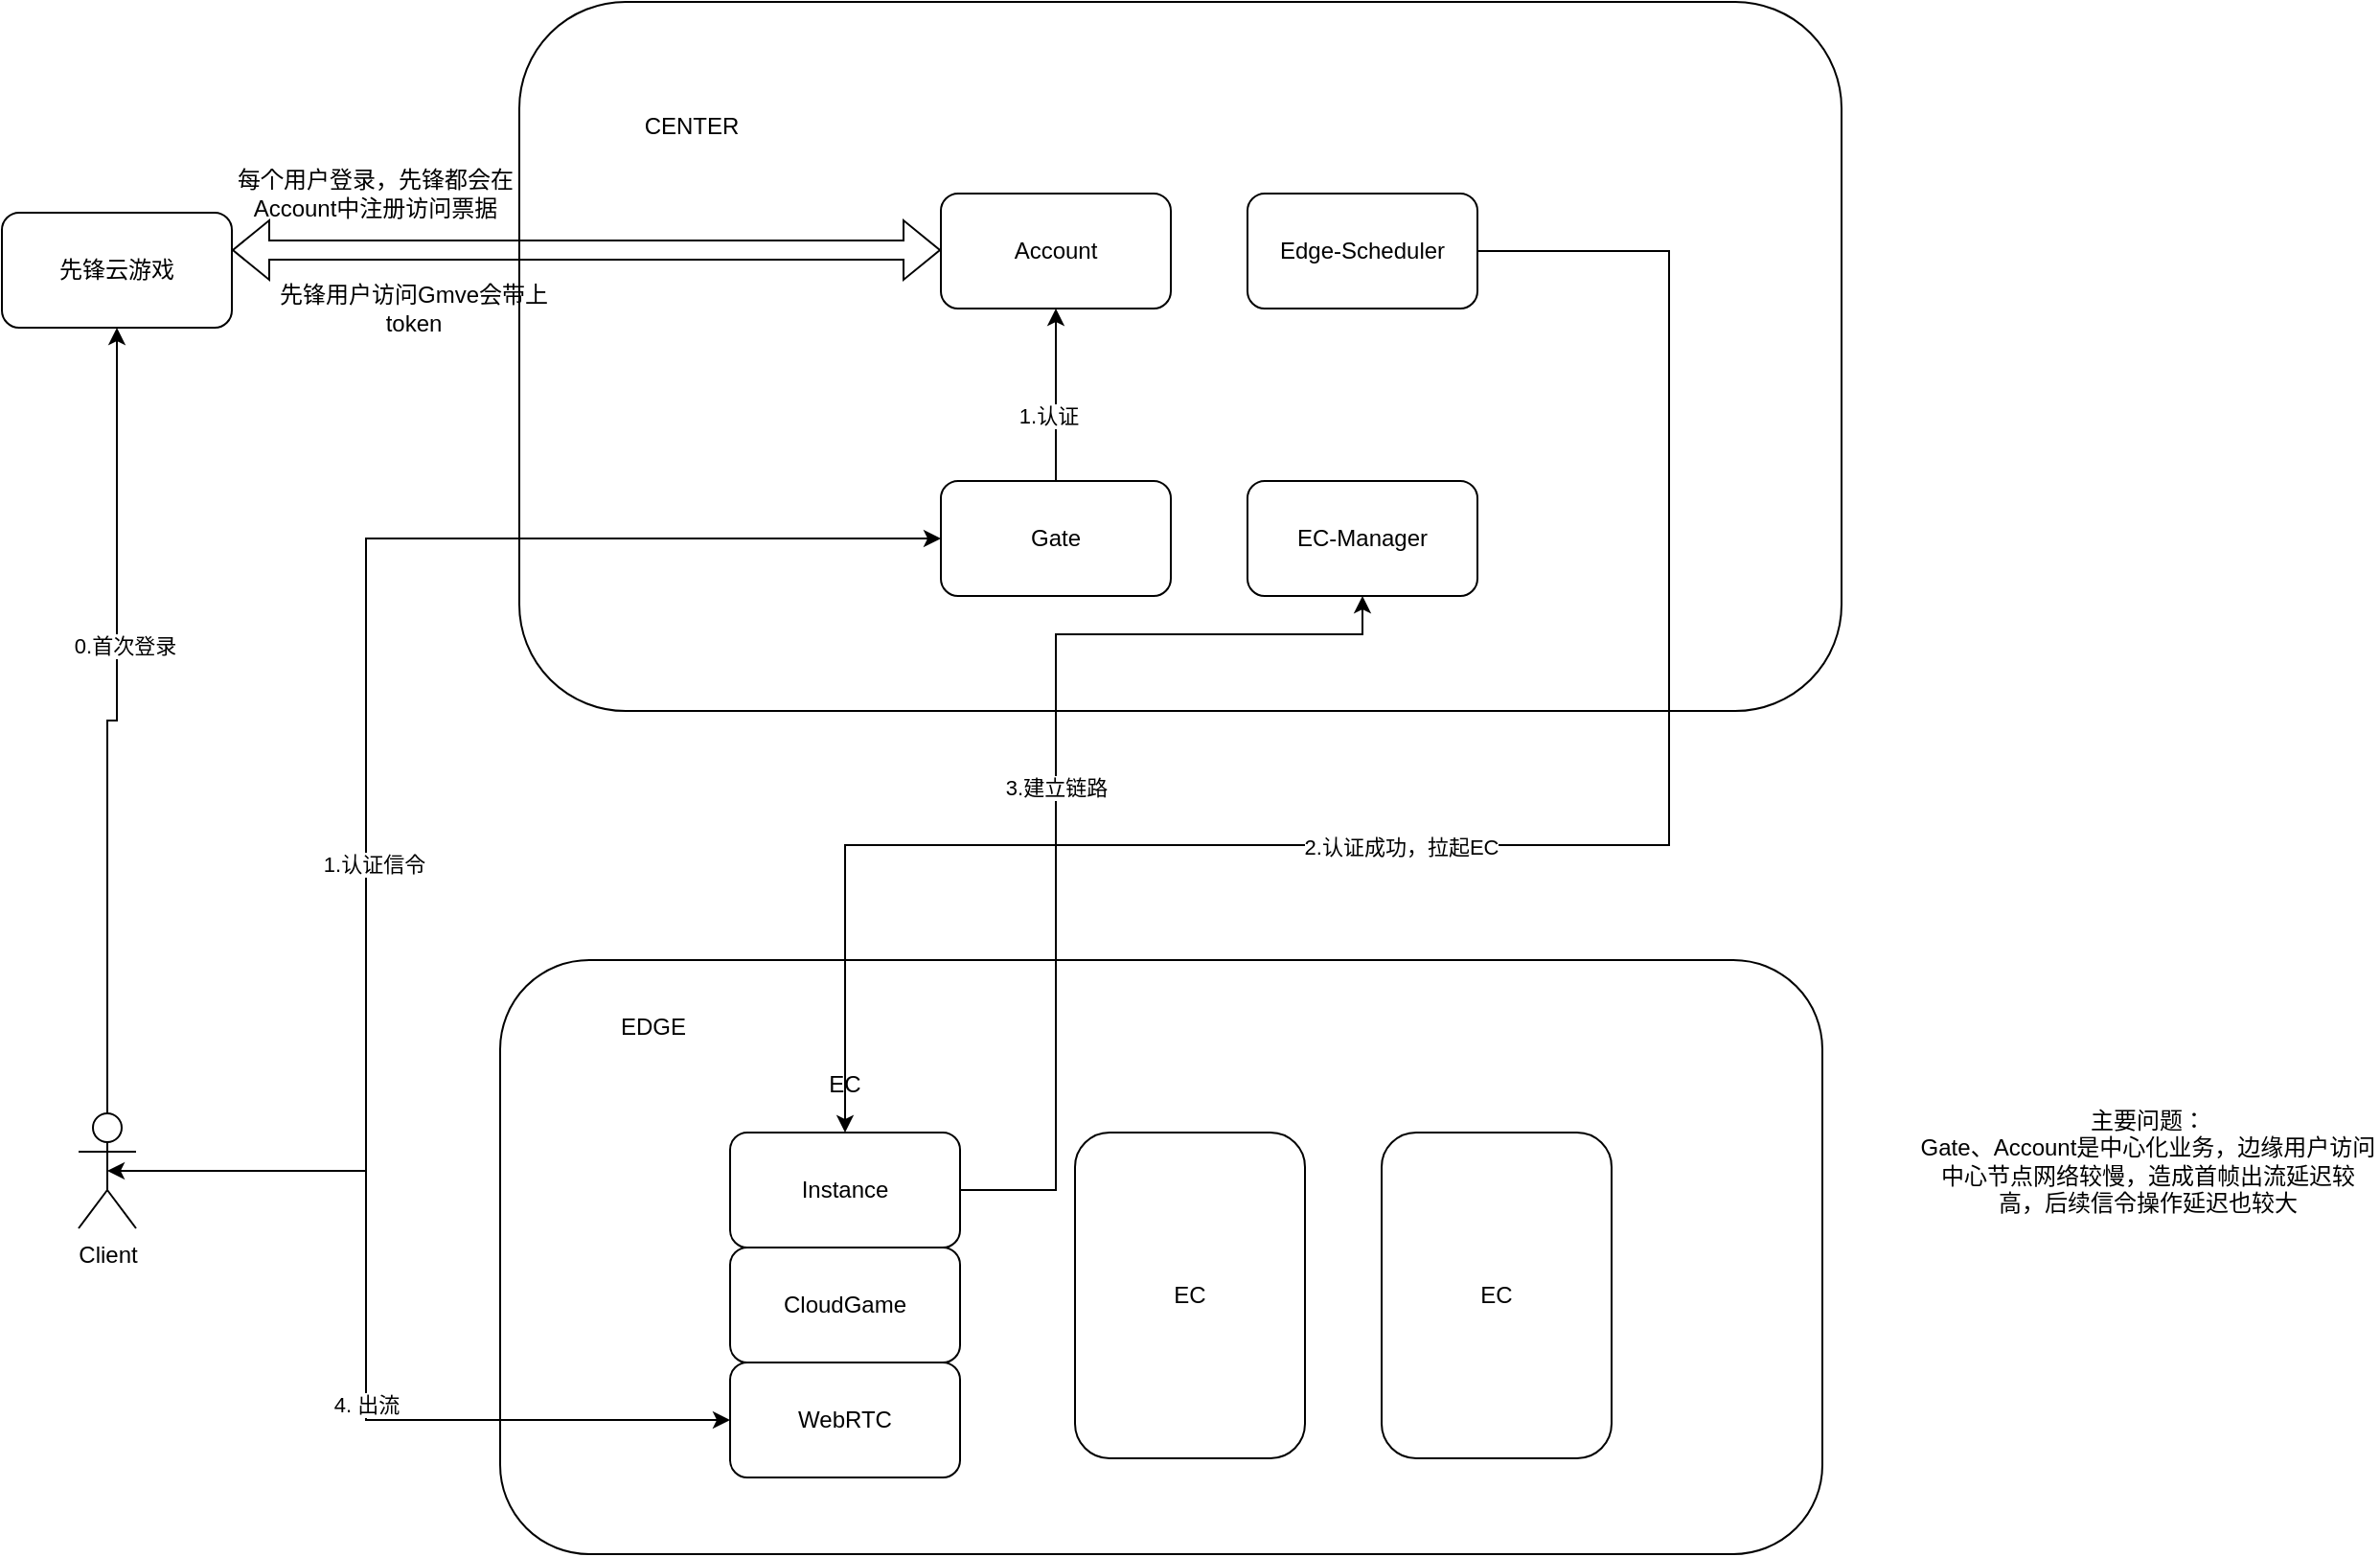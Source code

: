 <mxfile version="21.3.7" type="github">
  <diagram name="第 1 页" id="u9xsWpQFxnqnGb84cIbE">
    <mxGraphModel dx="1434" dy="700" grid="1" gridSize="10" guides="1" tooltips="1" connect="1" arrows="1" fold="1" page="1" pageScale="1" pageWidth="1654" pageHeight="1169" math="0" shadow="0">
      <root>
        <mxCell id="0" />
        <mxCell id="1" parent="0" />
        <mxCell id="U18qFELPGXhDUwl8TsIR-13" value="" style="rounded=1;whiteSpace=wrap;html=1;" vertex="1" parent="1">
          <mxGeometry x="300" y="650" width="690" height="310" as="geometry" />
        </mxCell>
        <mxCell id="U18qFELPGXhDUwl8TsIR-5" value="" style="rounded=1;whiteSpace=wrap;html=1;" vertex="1" parent="1">
          <mxGeometry x="310" y="150" width="690" height="370" as="geometry" />
        </mxCell>
        <mxCell id="U18qFELPGXhDUwl8TsIR-1" value="Account" style="rounded=1;whiteSpace=wrap;html=1;" vertex="1" parent="1">
          <mxGeometry x="530" y="250" width="120" height="60" as="geometry" />
        </mxCell>
        <mxCell id="U18qFELPGXhDUwl8TsIR-22" style="edgeStyle=orthogonalEdgeStyle;rounded=0;orthogonalLoop=1;jettySize=auto;html=1;exitX=1;exitY=0.5;exitDx=0;exitDy=0;entryX=0.5;entryY=0;entryDx=0;entryDy=0;" edge="1" parent="1" source="U18qFELPGXhDUwl8TsIR-2" target="U18qFELPGXhDUwl8TsIR-7">
          <mxGeometry relative="1" as="geometry">
            <Array as="points">
              <mxPoint x="910" y="280" />
              <mxPoint x="910" y="590" />
              <mxPoint x="480" y="590" />
            </Array>
          </mxGeometry>
        </mxCell>
        <mxCell id="U18qFELPGXhDUwl8TsIR-23" value="2.认证成功，拉起EC" style="edgeLabel;html=1;align=center;verticalAlign=middle;resizable=0;points=[];" vertex="1" connectable="0" parent="U18qFELPGXhDUwl8TsIR-22">
          <mxGeometry x="0.111" y="1" relative="1" as="geometry">
            <mxPoint as="offset" />
          </mxGeometry>
        </mxCell>
        <mxCell id="U18qFELPGXhDUwl8TsIR-2" value="Edge-Scheduler" style="rounded=1;whiteSpace=wrap;html=1;" vertex="1" parent="1">
          <mxGeometry x="690" y="250" width="120" height="60" as="geometry" />
        </mxCell>
        <mxCell id="U18qFELPGXhDUwl8TsIR-3" value="EC-Manager" style="rounded=1;whiteSpace=wrap;html=1;" vertex="1" parent="1">
          <mxGeometry x="690" y="400" width="120" height="60" as="geometry" />
        </mxCell>
        <mxCell id="U18qFELPGXhDUwl8TsIR-20" style="edgeStyle=orthogonalEdgeStyle;rounded=0;orthogonalLoop=1;jettySize=auto;html=1;exitX=0.5;exitY=0;exitDx=0;exitDy=0;" edge="1" parent="1" source="U18qFELPGXhDUwl8TsIR-4" target="U18qFELPGXhDUwl8TsIR-1">
          <mxGeometry relative="1" as="geometry" />
        </mxCell>
        <mxCell id="U18qFELPGXhDUwl8TsIR-21" value="1.认证" style="edgeLabel;html=1;align=center;verticalAlign=middle;resizable=0;points=[];" vertex="1" connectable="0" parent="U18qFELPGXhDUwl8TsIR-20">
          <mxGeometry x="-0.244" y="4" relative="1" as="geometry">
            <mxPoint as="offset" />
          </mxGeometry>
        </mxCell>
        <mxCell id="U18qFELPGXhDUwl8TsIR-4" value="Gate" style="rounded=1;whiteSpace=wrap;html=1;" vertex="1" parent="1">
          <mxGeometry x="530" y="400" width="120" height="60" as="geometry" />
        </mxCell>
        <mxCell id="U18qFELPGXhDUwl8TsIR-6" value="CENTER" style="text;html=1;strokeColor=none;fillColor=none;align=center;verticalAlign=middle;whiteSpace=wrap;rounded=0;" vertex="1" parent="1">
          <mxGeometry x="370" y="200" width="60" height="30" as="geometry" />
        </mxCell>
        <mxCell id="U18qFELPGXhDUwl8TsIR-27" value="3.建立链路" style="edgeStyle=orthogonalEdgeStyle;rounded=0;orthogonalLoop=1;jettySize=auto;html=1;exitX=1;exitY=0.5;exitDx=0;exitDy=0;" edge="1" parent="1" source="U18qFELPGXhDUwl8TsIR-7" target="U18qFELPGXhDUwl8TsIR-3">
          <mxGeometry relative="1" as="geometry">
            <Array as="points">
              <mxPoint x="590" y="770" />
              <mxPoint x="590" y="480" />
              <mxPoint x="750" y="480" />
            </Array>
          </mxGeometry>
        </mxCell>
        <mxCell id="U18qFELPGXhDUwl8TsIR-7" value="Instance" style="rounded=1;whiteSpace=wrap;html=1;" vertex="1" parent="1">
          <mxGeometry x="420" y="740" width="120" height="60" as="geometry" />
        </mxCell>
        <mxCell id="U18qFELPGXhDUwl8TsIR-8" value="CloudGame" style="rounded=1;whiteSpace=wrap;html=1;" vertex="1" parent="1">
          <mxGeometry x="420" y="800" width="120" height="60" as="geometry" />
        </mxCell>
        <mxCell id="U18qFELPGXhDUwl8TsIR-9" value="WebRTC" style="rounded=1;whiteSpace=wrap;html=1;" vertex="1" parent="1">
          <mxGeometry x="420" y="860" width="120" height="60" as="geometry" />
        </mxCell>
        <mxCell id="U18qFELPGXhDUwl8TsIR-10" value="EC" style="text;html=1;strokeColor=none;fillColor=none;align=center;verticalAlign=middle;whiteSpace=wrap;rounded=0;" vertex="1" parent="1">
          <mxGeometry x="450" y="700" width="60" height="30" as="geometry" />
        </mxCell>
        <mxCell id="U18qFELPGXhDUwl8TsIR-11" value="EC" style="rounded=1;whiteSpace=wrap;html=1;" vertex="1" parent="1">
          <mxGeometry x="600" y="740" width="120" height="170" as="geometry" />
        </mxCell>
        <mxCell id="U18qFELPGXhDUwl8TsIR-12" value="EC" style="rounded=1;whiteSpace=wrap;html=1;" vertex="1" parent="1">
          <mxGeometry x="760" y="740" width="120" height="170" as="geometry" />
        </mxCell>
        <mxCell id="U18qFELPGXhDUwl8TsIR-14" value="EDGE" style="text;html=1;strokeColor=none;fillColor=none;align=center;verticalAlign=middle;whiteSpace=wrap;rounded=0;" vertex="1" parent="1">
          <mxGeometry x="350" y="670" width="60" height="30" as="geometry" />
        </mxCell>
        <mxCell id="U18qFELPGXhDUwl8TsIR-18" style="edgeStyle=orthogonalEdgeStyle;rounded=0;orthogonalLoop=1;jettySize=auto;html=1;exitX=0.5;exitY=0.5;exitDx=0;exitDy=0;exitPerimeter=0;entryX=0;entryY=0.5;entryDx=0;entryDy=0;startArrow=classic;startFill=1;" edge="1" parent="1" source="U18qFELPGXhDUwl8TsIR-15" target="U18qFELPGXhDUwl8TsIR-4">
          <mxGeometry relative="1" as="geometry">
            <Array as="points">
              <mxPoint x="230" y="760" />
              <mxPoint x="230" y="430" />
            </Array>
          </mxGeometry>
        </mxCell>
        <mxCell id="U18qFELPGXhDUwl8TsIR-19" value="1.认证信令" style="edgeLabel;html=1;align=center;verticalAlign=middle;resizable=0;points=[];" vertex="1" connectable="0" parent="U18qFELPGXhDUwl8TsIR-18">
          <mxGeometry x="-0.229" y="-4" relative="1" as="geometry">
            <mxPoint as="offset" />
          </mxGeometry>
        </mxCell>
        <mxCell id="U18qFELPGXhDUwl8TsIR-28" style="edgeStyle=orthogonalEdgeStyle;rounded=0;orthogonalLoop=1;jettySize=auto;html=1;entryX=0;entryY=0.5;entryDx=0;entryDy=0;" edge="1" parent="1" source="U18qFELPGXhDUwl8TsIR-15" target="U18qFELPGXhDUwl8TsIR-9">
          <mxGeometry relative="1" as="geometry">
            <Array as="points">
              <mxPoint x="230" y="760" />
              <mxPoint x="230" y="890" />
            </Array>
          </mxGeometry>
        </mxCell>
        <mxCell id="U18qFELPGXhDUwl8TsIR-29" value="4. 出流" style="edgeLabel;html=1;align=center;verticalAlign=middle;resizable=0;points=[];" vertex="1" connectable="0" parent="U18qFELPGXhDUwl8TsIR-28">
          <mxGeometry x="0.1" relative="1" as="geometry">
            <mxPoint as="offset" />
          </mxGeometry>
        </mxCell>
        <mxCell id="U18qFELPGXhDUwl8TsIR-35" style="edgeStyle=orthogonalEdgeStyle;rounded=0;orthogonalLoop=1;jettySize=auto;html=1;exitX=0.5;exitY=0;exitDx=0;exitDy=0;exitPerimeter=0;entryX=0.5;entryY=1;entryDx=0;entryDy=0;" edge="1" parent="1" source="U18qFELPGXhDUwl8TsIR-15" target="U18qFELPGXhDUwl8TsIR-34">
          <mxGeometry relative="1" as="geometry" />
        </mxCell>
        <mxCell id="U18qFELPGXhDUwl8TsIR-36" value="0.首次登录" style="edgeLabel;html=1;align=center;verticalAlign=middle;resizable=0;points=[];" vertex="1" connectable="0" parent="U18qFELPGXhDUwl8TsIR-35">
          <mxGeometry x="0.2" y="-4" relative="1" as="geometry">
            <mxPoint as="offset" />
          </mxGeometry>
        </mxCell>
        <mxCell id="U18qFELPGXhDUwl8TsIR-15" value="Client" style="shape=umlActor;verticalLabelPosition=bottom;verticalAlign=top;html=1;outlineConnect=0;" vertex="1" parent="1">
          <mxGeometry x="80" y="730" width="30" height="60" as="geometry" />
        </mxCell>
        <mxCell id="U18qFELPGXhDUwl8TsIR-30" value="主要问题：&lt;br&gt;Gate、Account是中心化业务，边缘用户访问中心节点网络较慢，造成首帧出流延迟较高，后续信令操作延迟也较大" style="text;html=1;strokeColor=none;fillColor=none;align=center;verticalAlign=middle;whiteSpace=wrap;rounded=0;" vertex="1" parent="1">
          <mxGeometry x="1040" y="710" width="240" height="90" as="geometry" />
        </mxCell>
        <mxCell id="U18qFELPGXhDUwl8TsIR-32" value="" style="shape=flexArrow;endArrow=classic;html=1;rounded=0;startArrow=block;" edge="1" parent="1">
          <mxGeometry width="50" height="50" relative="1" as="geometry">
            <mxPoint x="160" y="279.5" as="sourcePoint" />
            <mxPoint x="530" y="279.5" as="targetPoint" />
          </mxGeometry>
        </mxCell>
        <mxCell id="U18qFELPGXhDUwl8TsIR-33" value="每个用户登录，先锋都会在Account中注册访问票据" style="text;html=1;strokeColor=none;fillColor=none;align=center;verticalAlign=middle;whiteSpace=wrap;rounded=0;" vertex="1" parent="1">
          <mxGeometry x="160" y="230" width="150" height="40" as="geometry" />
        </mxCell>
        <mxCell id="U18qFELPGXhDUwl8TsIR-34" value="先锋云游戏" style="rounded=1;whiteSpace=wrap;html=1;" vertex="1" parent="1">
          <mxGeometry x="40" y="260" width="120" height="60" as="geometry" />
        </mxCell>
        <mxCell id="U18qFELPGXhDUwl8TsIR-38" value="先锋用户访问Gmve会带上token" style="text;html=1;strokeColor=none;fillColor=none;align=center;verticalAlign=middle;whiteSpace=wrap;rounded=0;" vertex="1" parent="1">
          <mxGeometry x="180" y="290" width="150" height="40" as="geometry" />
        </mxCell>
      </root>
    </mxGraphModel>
  </diagram>
</mxfile>
